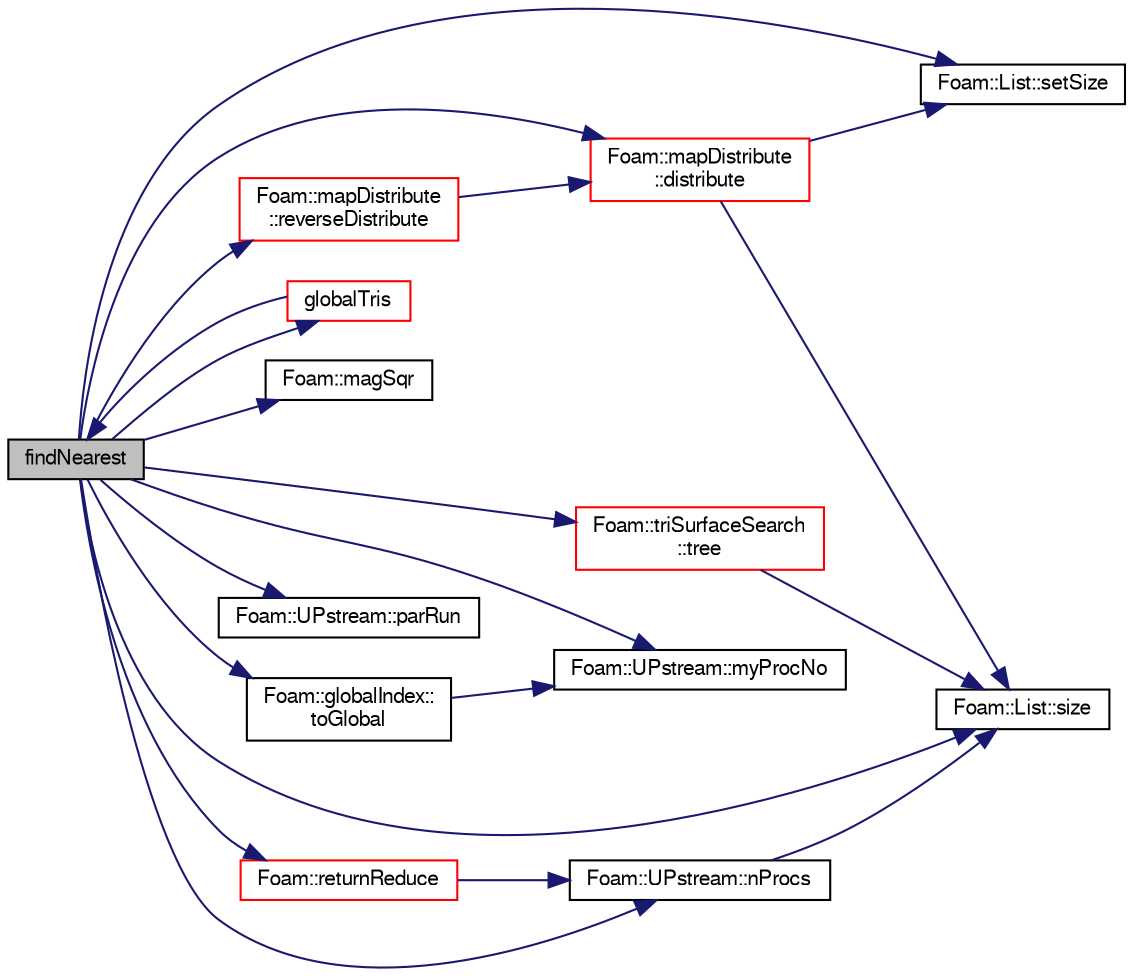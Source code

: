 digraph "findNearest"
{
  bgcolor="transparent";
  edge [fontname="FreeSans",fontsize="10",labelfontname="FreeSans",labelfontsize="10"];
  node [fontname="FreeSans",fontsize="10",shape=record];
  rankdir="LR";
  Node1327 [label="findNearest",height=0.2,width=0.4,color="black", fillcolor="grey75", style="filled", fontcolor="black"];
  Node1327 -> Node1328 [color="midnightblue",fontsize="10",style="solid",fontname="FreeSans"];
  Node1328 [label="Foam::mapDistribute\l::distribute",height=0.2,width=0.4,color="red",URL="$a27362.html#a33e0f8481eb68bf011731ec98e8f7c65",tooltip="Distribute data. Note:schedule only used for Pstream::scheduled. "];
  Node1328 -> Node1329 [color="midnightblue",fontsize="10",style="solid",fontname="FreeSans"];
  Node1329 [label="Foam::List::size",height=0.2,width=0.4,color="black",URL="$a25694.html#a8a5f6fa29bd4b500caf186f60245b384",tooltip="Override size to be inconsistent with allocated storage. "];
  Node1328 -> Node1330 [color="midnightblue",fontsize="10",style="solid",fontname="FreeSans"];
  Node1330 [label="Foam::List::setSize",height=0.2,width=0.4,color="black",URL="$a25694.html#aedb985ffeaf1bdbfeccc2a8730405703",tooltip="Reset size of List. "];
  Node1327 -> Node1379 [color="midnightblue",fontsize="10",style="solid",fontname="FreeSans"];
  Node1379 [label="globalTris",height=0.2,width=0.4,color="red",URL="$a28642.html#ab85cf70def43a8a83ce9a5e314615197",tooltip="Triangle indexing (demand driven) "];
  Node1379 -> Node1327 [color="midnightblue",fontsize="10",style="solid",fontname="FreeSans"];
  Node1327 -> Node1381 [color="midnightblue",fontsize="10",style="solid",fontname="FreeSans"];
  Node1381 [label="Foam::magSqr",height=0.2,width=0.4,color="black",URL="$a21124.html#ae6fff2c6981e6d9618aa5038e69def6e"];
  Node1327 -> Node1382 [color="midnightblue",fontsize="10",style="solid",fontname="FreeSans"];
  Node1382 [label="Foam::UPstream::myProcNo",height=0.2,width=0.4,color="black",URL="$a26270.html#afc74d89573de32a3032c916f8cdd1733",tooltip="Number of this process (starting from masterNo() = 0) "];
  Node1327 -> Node1383 [color="midnightblue",fontsize="10",style="solid",fontname="FreeSans"];
  Node1383 [label="Foam::UPstream::nProcs",height=0.2,width=0.4,color="black",URL="$a26270.html#aada0e04d8127eda8ee95be0772754a4f",tooltip="Number of processes in parallel run. "];
  Node1383 -> Node1329 [color="midnightblue",fontsize="10",style="solid",fontname="FreeSans"];
  Node1327 -> Node1360 [color="midnightblue",fontsize="10",style="solid",fontname="FreeSans"];
  Node1360 [label="Foam::UPstream::parRun",height=0.2,width=0.4,color="black",URL="$a26270.html#adbb27f04b5705440fb8b09f278059011",tooltip="Is this a parallel run? "];
  Node1327 -> Node1384 [color="midnightblue",fontsize="10",style="solid",fontname="FreeSans"];
  Node1384 [label="Foam::returnReduce",height=0.2,width=0.4,color="red",URL="$a21124.html#a8d528a67d2a9c6fe4fb94bc86872624b"];
  Node1384 -> Node1383 [color="midnightblue",fontsize="10",style="solid",fontname="FreeSans"];
  Node1327 -> Node1400 [color="midnightblue",fontsize="10",style="solid",fontname="FreeSans"];
  Node1400 [label="Foam::mapDistribute\l::reverseDistribute",height=0.2,width=0.4,color="red",URL="$a27362.html#af4843479bbb5ce26fab0dbefd525c410",tooltip="Reverse distribute data using default commsType. "];
  Node1400 -> Node1328 [color="midnightblue",fontsize="10",style="solid",fontname="FreeSans"];
  Node1327 -> Node1330 [color="midnightblue",fontsize="10",style="solid",fontname="FreeSans"];
  Node1327 -> Node1329 [color="midnightblue",fontsize="10",style="solid",fontname="FreeSans"];
  Node1327 -> Node1403 [color="midnightblue",fontsize="10",style="solid",fontname="FreeSans"];
  Node1403 [label="Foam::globalIndex::\ltoGlobal",height=0.2,width=0.4,color="black",URL="$a27330.html#a6e3eb58016c27d6ea3dddea039e43ed5",tooltip="From local to global. "];
  Node1403 -> Node1382 [color="midnightblue",fontsize="10",style="solid",fontname="FreeSans"];
  Node1327 -> Node1404 [color="midnightblue",fontsize="10",style="solid",fontname="FreeSans"];
  Node1404 [label="Foam::triSurfaceSearch\l::tree",height=0.2,width=0.4,color="red",URL="$a25530.html#a6d01bb33aa711bf96f61eba9aa236e80",tooltip="Demand driven construction of the octree. "];
  Node1404 -> Node1329 [color="midnightblue",fontsize="10",style="solid",fontname="FreeSans"];
}
